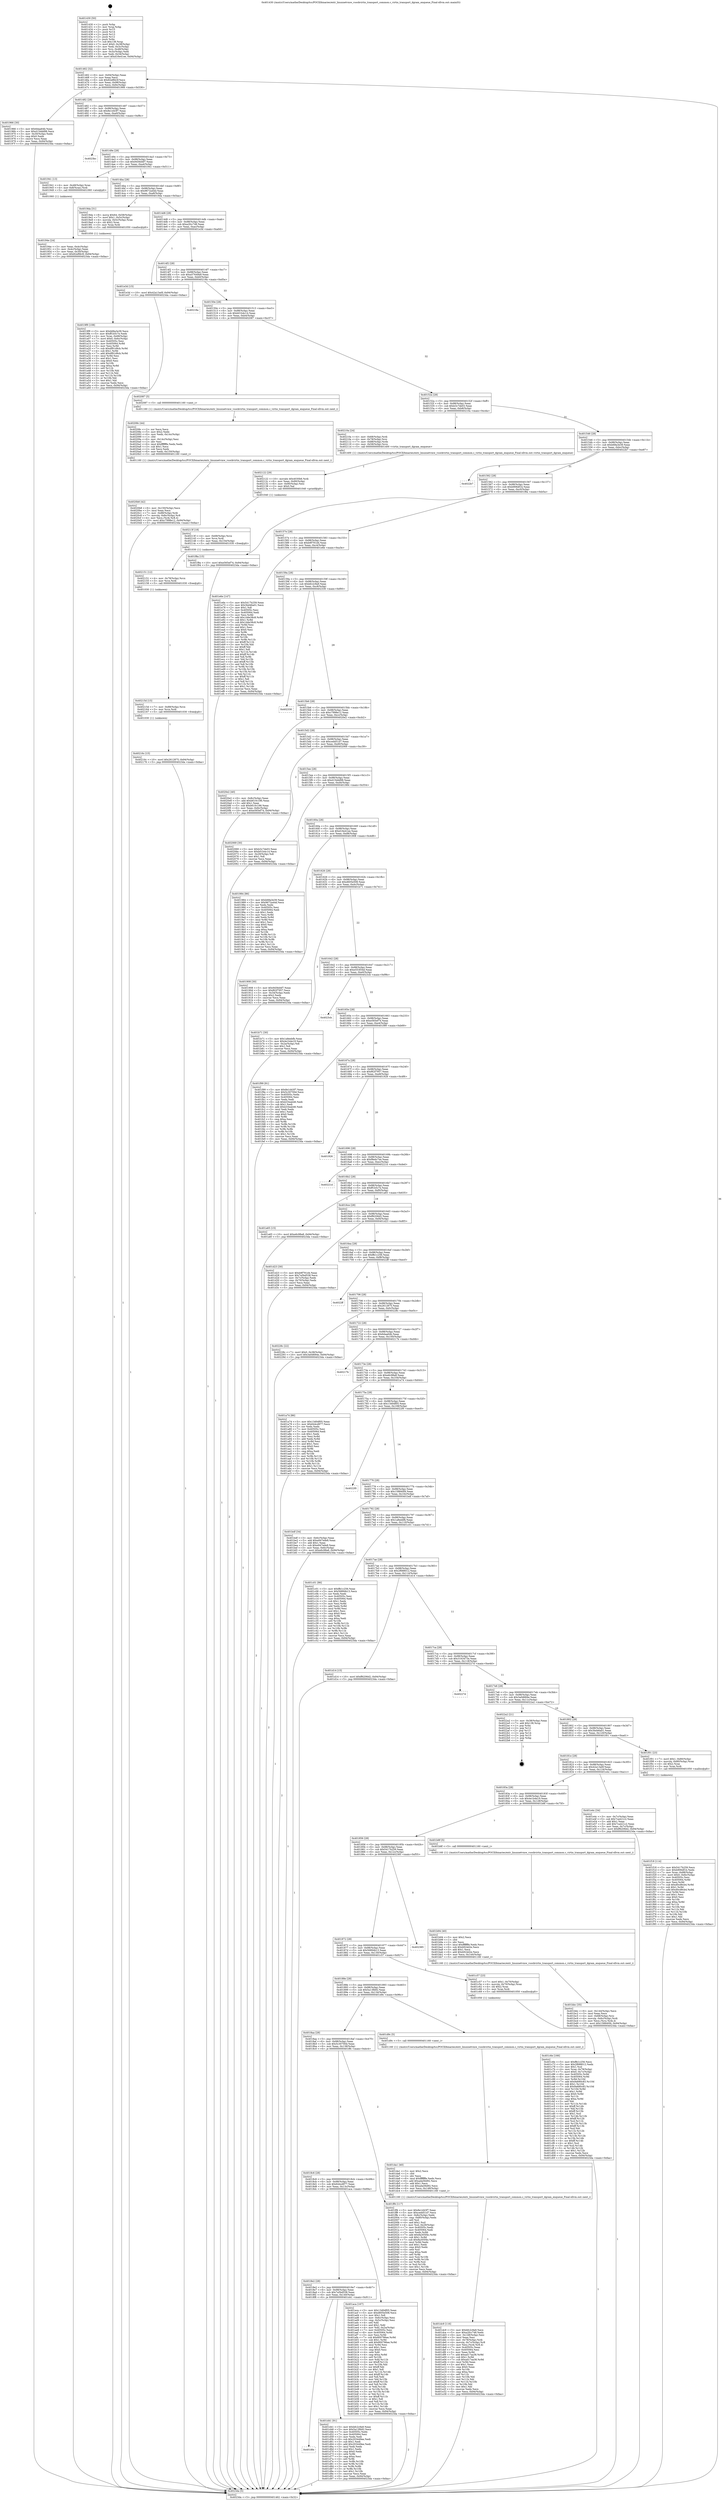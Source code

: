 digraph "0x401430" {
  label = "0x401430 (/mnt/c/Users/mathe/Desktop/tcc/POCII/binaries/extr_linuxnetvmw_vsockvirtio_transport_common.c_virtio_transport_dgram_enqueue_Final-ollvm.out::main(0))"
  labelloc = "t"
  node[shape=record]

  Entry [label="",width=0.3,height=0.3,shape=circle,fillcolor=black,style=filled]
  "0x401462" [label="{
     0x401462 [32]\l
     | [instrs]\l
     &nbsp;&nbsp;0x401462 \<+6\>: mov -0x94(%rbp),%eax\l
     &nbsp;&nbsp;0x401468 \<+2\>: mov %eax,%ecx\l
     &nbsp;&nbsp;0x40146a \<+6\>: sub $0x82ef6b3f,%ecx\l
     &nbsp;&nbsp;0x401470 \<+6\>: mov %eax,-0x98(%rbp)\l
     &nbsp;&nbsp;0x401476 \<+6\>: mov %ecx,-0x9c(%rbp)\l
     &nbsp;&nbsp;0x40147c \<+6\>: je 0000000000401966 \<main+0x536\>\l
  }"]
  "0x401966" [label="{
     0x401966 [30]\l
     | [instrs]\l
     &nbsp;&nbsp;0x401966 \<+5\>: mov $0x6daa64b,%eax\l
     &nbsp;&nbsp;0x40196b \<+5\>: mov $0xd15ddd98,%ecx\l
     &nbsp;&nbsp;0x401970 \<+3\>: mov -0x30(%rbp),%edx\l
     &nbsp;&nbsp;0x401973 \<+3\>: cmp $0x0,%edx\l
     &nbsp;&nbsp;0x401976 \<+3\>: cmove %ecx,%eax\l
     &nbsp;&nbsp;0x401979 \<+6\>: mov %eax,-0x94(%rbp)\l
     &nbsp;&nbsp;0x40197f \<+5\>: jmp 00000000004023da \<main+0xfaa\>\l
  }"]
  "0x401482" [label="{
     0x401482 [28]\l
     | [instrs]\l
     &nbsp;&nbsp;0x401482 \<+5\>: jmp 0000000000401487 \<main+0x57\>\l
     &nbsp;&nbsp;0x401487 \<+6\>: mov -0x98(%rbp),%eax\l
     &nbsp;&nbsp;0x40148d \<+5\>: sub $0x8e1d43f7,%eax\l
     &nbsp;&nbsp;0x401492 \<+6\>: mov %eax,-0xa0(%rbp)\l
     &nbsp;&nbsp;0x401498 \<+6\>: je 00000000004023bc \<main+0xf8c\>\l
  }"]
  Exit [label="",width=0.3,height=0.3,shape=circle,fillcolor=black,style=filled,peripheries=2]
  "0x4023bc" [label="{
     0x4023bc\l
  }", style=dashed]
  "0x40149e" [label="{
     0x40149e [28]\l
     | [instrs]\l
     &nbsp;&nbsp;0x40149e \<+5\>: jmp 00000000004014a3 \<main+0x73\>\l
     &nbsp;&nbsp;0x4014a3 \<+6\>: mov -0x98(%rbp),%eax\l
     &nbsp;&nbsp;0x4014a9 \<+5\>: sub $0x9456d4f7,%eax\l
     &nbsp;&nbsp;0x4014ae \<+6\>: mov %eax,-0xa4(%rbp)\l
     &nbsp;&nbsp;0x4014b4 \<+6\>: je 0000000000401941 \<main+0x511\>\l
  }"]
  "0x40216c" [label="{
     0x40216c [15]\l
     | [instrs]\l
     &nbsp;&nbsp;0x40216c \<+10\>: movl $0x2612875,-0x94(%rbp)\l
     &nbsp;&nbsp;0x402176 \<+5\>: jmp 00000000004023da \<main+0xfaa\>\l
  }"]
  "0x401941" [label="{
     0x401941 [13]\l
     | [instrs]\l
     &nbsp;&nbsp;0x401941 \<+4\>: mov -0x48(%rbp),%rax\l
     &nbsp;&nbsp;0x401945 \<+4\>: mov 0x8(%rax),%rdi\l
     &nbsp;&nbsp;0x401949 \<+5\>: call 0000000000401060 \<atoi@plt\>\l
     | [calls]\l
     &nbsp;&nbsp;0x401060 \{1\} (unknown)\l
  }"]
  "0x4014ba" [label="{
     0x4014ba [28]\l
     | [instrs]\l
     &nbsp;&nbsp;0x4014ba \<+5\>: jmp 00000000004014bf \<main+0x8f\>\l
     &nbsp;&nbsp;0x4014bf \<+6\>: mov -0x98(%rbp),%eax\l
     &nbsp;&nbsp;0x4014c5 \<+5\>: sub $0x9672a44d,%eax\l
     &nbsp;&nbsp;0x4014ca \<+6\>: mov %eax,-0xa8(%rbp)\l
     &nbsp;&nbsp;0x4014d0 \<+6\>: je 00000000004019da \<main+0x5aa\>\l
  }"]
  "0x40215d" [label="{
     0x40215d [15]\l
     | [instrs]\l
     &nbsp;&nbsp;0x40215d \<+7\>: mov -0x88(%rbp),%rcx\l
     &nbsp;&nbsp;0x402164 \<+3\>: mov %rcx,%rdi\l
     &nbsp;&nbsp;0x402167 \<+5\>: call 0000000000401030 \<free@plt\>\l
     | [calls]\l
     &nbsp;&nbsp;0x401030 \{1\} (unknown)\l
  }"]
  "0x4019da" [label="{
     0x4019da [31]\l
     | [instrs]\l
     &nbsp;&nbsp;0x4019da \<+8\>: movq $0x64,-0x58(%rbp)\l
     &nbsp;&nbsp;0x4019e2 \<+7\>: movl $0x1,-0x5c(%rbp)\l
     &nbsp;&nbsp;0x4019e9 \<+4\>: movslq -0x5c(%rbp),%rax\l
     &nbsp;&nbsp;0x4019ed \<+4\>: shl $0x2,%rax\l
     &nbsp;&nbsp;0x4019f1 \<+3\>: mov %rax,%rdi\l
     &nbsp;&nbsp;0x4019f4 \<+5\>: call 0000000000401050 \<malloc@plt\>\l
     | [calls]\l
     &nbsp;&nbsp;0x401050 \{1\} (unknown)\l
  }"]
  "0x4014d6" [label="{
     0x4014d6 [28]\l
     | [instrs]\l
     &nbsp;&nbsp;0x4014d6 \<+5\>: jmp 00000000004014db \<main+0xab\>\l
     &nbsp;&nbsp;0x4014db \<+6\>: mov -0x98(%rbp),%eax\l
     &nbsp;&nbsp;0x4014e1 \<+5\>: sub $0xa2fcc748,%eax\l
     &nbsp;&nbsp;0x4014e6 \<+6\>: mov %eax,-0xac(%rbp)\l
     &nbsp;&nbsp;0x4014ec \<+6\>: je 0000000000401e3d \<main+0xa0d\>\l
  }"]
  "0x402151" [label="{
     0x402151 [12]\l
     | [instrs]\l
     &nbsp;&nbsp;0x402151 \<+4\>: mov -0x78(%rbp),%rcx\l
     &nbsp;&nbsp;0x402155 \<+3\>: mov %rcx,%rdi\l
     &nbsp;&nbsp;0x402158 \<+5\>: call 0000000000401030 \<free@plt\>\l
     | [calls]\l
     &nbsp;&nbsp;0x401030 \{1\} (unknown)\l
  }"]
  "0x401e3d" [label="{
     0x401e3d [15]\l
     | [instrs]\l
     &nbsp;&nbsp;0x401e3d \<+10\>: movl $0x42a13a0f,-0x94(%rbp)\l
     &nbsp;&nbsp;0x401e47 \<+5\>: jmp 00000000004023da \<main+0xfaa\>\l
  }"]
  "0x4014f2" [label="{
     0x4014f2 [28]\l
     | [instrs]\l
     &nbsp;&nbsp;0x4014f2 \<+5\>: jmp 00000000004014f7 \<main+0xc7\>\l
     &nbsp;&nbsp;0x4014f7 \<+6\>: mov -0x98(%rbp),%eax\l
     &nbsp;&nbsp;0x4014fd \<+5\>: sub $0xa57649a9,%eax\l
     &nbsp;&nbsp;0x401502 \<+6\>: mov %eax,-0xb0(%rbp)\l
     &nbsp;&nbsp;0x401508 \<+6\>: je 000000000040218a \<main+0xd5a\>\l
  }"]
  "0x40213f" [label="{
     0x40213f [18]\l
     | [instrs]\l
     &nbsp;&nbsp;0x40213f \<+4\>: mov -0x68(%rbp),%rcx\l
     &nbsp;&nbsp;0x402143 \<+3\>: mov %rcx,%rdi\l
     &nbsp;&nbsp;0x402146 \<+6\>: mov %eax,-0x154(%rbp)\l
     &nbsp;&nbsp;0x40214c \<+5\>: call 0000000000401030 \<free@plt\>\l
     | [calls]\l
     &nbsp;&nbsp;0x401030 \{1\} (unknown)\l
  }"]
  "0x40218a" [label="{
     0x40218a\l
  }", style=dashed]
  "0x40150e" [label="{
     0x40150e [28]\l
     | [instrs]\l
     &nbsp;&nbsp;0x40150e \<+5\>: jmp 0000000000401513 \<main+0xe3\>\l
     &nbsp;&nbsp;0x401513 \<+6\>: mov -0x98(%rbp),%eax\l
     &nbsp;&nbsp;0x401519 \<+5\>: sub $0xb01b4c14,%eax\l
     &nbsp;&nbsp;0x40151e \<+6\>: mov %eax,-0xb4(%rbp)\l
     &nbsp;&nbsp;0x401524 \<+6\>: je 0000000000402087 \<main+0xc57\>\l
  }"]
  "0x402122" [label="{
     0x402122 [29]\l
     | [instrs]\l
     &nbsp;&nbsp;0x402122 \<+10\>: movabs $0x4030b6,%rdi\l
     &nbsp;&nbsp;0x40212c \<+6\>: mov %eax,-0x90(%rbp)\l
     &nbsp;&nbsp;0x402132 \<+6\>: mov -0x90(%rbp),%esi\l
     &nbsp;&nbsp;0x402138 \<+2\>: mov $0x0,%al\l
     &nbsp;&nbsp;0x40213a \<+5\>: call 0000000000401040 \<printf@plt\>\l
     | [calls]\l
     &nbsp;&nbsp;0x401040 \{1\} (unknown)\l
  }"]
  "0x402087" [label="{
     0x402087 [5]\l
     | [instrs]\l
     &nbsp;&nbsp;0x402087 \<+5\>: call 0000000000401160 \<next_i\>\l
     | [calls]\l
     &nbsp;&nbsp;0x401160 \{1\} (/mnt/c/Users/mathe/Desktop/tcc/POCII/binaries/extr_linuxnetvmw_vsockvirtio_transport_common.c_virtio_transport_dgram_enqueue_Final-ollvm.out::next_i)\l
  }"]
  "0x40152a" [label="{
     0x40152a [28]\l
     | [instrs]\l
     &nbsp;&nbsp;0x40152a \<+5\>: jmp 000000000040152f \<main+0xff\>\l
     &nbsp;&nbsp;0x40152f \<+6\>: mov -0x98(%rbp),%eax\l
     &nbsp;&nbsp;0x401535 \<+5\>: sub $0xb3c7de03,%eax\l
     &nbsp;&nbsp;0x40153a \<+6\>: mov %eax,-0xb8(%rbp)\l
     &nbsp;&nbsp;0x401540 \<+6\>: je 000000000040210a \<main+0xcda\>\l
  }"]
  "0x4020b8" [label="{
     0x4020b8 [42]\l
     | [instrs]\l
     &nbsp;&nbsp;0x4020b8 \<+6\>: mov -0x150(%rbp),%ecx\l
     &nbsp;&nbsp;0x4020be \<+3\>: imul %eax,%ecx\l
     &nbsp;&nbsp;0x4020c1 \<+7\>: mov -0x88(%rbp),%rdi\l
     &nbsp;&nbsp;0x4020c8 \<+7\>: movslq -0x8c(%rbp),%r8\l
     &nbsp;&nbsp;0x4020cf \<+4\>: mov %ecx,(%rdi,%r8,4)\l
     &nbsp;&nbsp;0x4020d3 \<+10\>: movl $0xc7998e12,-0x94(%rbp)\l
     &nbsp;&nbsp;0x4020dd \<+5\>: jmp 00000000004023da \<main+0xfaa\>\l
  }"]
  "0x40210a" [label="{
     0x40210a [24]\l
     | [instrs]\l
     &nbsp;&nbsp;0x40210a \<+4\>: mov -0x68(%rbp),%rdi\l
     &nbsp;&nbsp;0x40210e \<+4\>: mov -0x78(%rbp),%rsi\l
     &nbsp;&nbsp;0x402112 \<+7\>: mov -0x88(%rbp),%rdx\l
     &nbsp;&nbsp;0x402119 \<+4\>: mov -0x58(%rbp),%rcx\l
     &nbsp;&nbsp;0x40211d \<+5\>: call 0000000000401400 \<virtio_transport_dgram_enqueue\>\l
     | [calls]\l
     &nbsp;&nbsp;0x401400 \{1\} (/mnt/c/Users/mathe/Desktop/tcc/POCII/binaries/extr_linuxnetvmw_vsockvirtio_transport_common.c_virtio_transport_dgram_enqueue_Final-ollvm.out::virtio_transport_dgram_enqueue)\l
  }"]
  "0x401546" [label="{
     0x401546 [28]\l
     | [instrs]\l
     &nbsp;&nbsp;0x401546 \<+5\>: jmp 000000000040154b \<main+0x11b\>\l
     &nbsp;&nbsp;0x40154b \<+6\>: mov -0x98(%rbp),%eax\l
     &nbsp;&nbsp;0x401551 \<+5\>: sub $0xb68a3e39,%eax\l
     &nbsp;&nbsp;0x401556 \<+6\>: mov %eax,-0xbc(%rbp)\l
     &nbsp;&nbsp;0x40155c \<+6\>: je 00000000004022b7 \<main+0xe87\>\l
  }"]
  "0x40208c" [label="{
     0x40208c [44]\l
     | [instrs]\l
     &nbsp;&nbsp;0x40208c \<+2\>: xor %ecx,%ecx\l
     &nbsp;&nbsp;0x40208e \<+5\>: mov $0x2,%edx\l
     &nbsp;&nbsp;0x402093 \<+6\>: mov %edx,-0x14c(%rbp)\l
     &nbsp;&nbsp;0x402099 \<+1\>: cltd\l
     &nbsp;&nbsp;0x40209a \<+6\>: mov -0x14c(%rbp),%esi\l
     &nbsp;&nbsp;0x4020a0 \<+2\>: idiv %esi\l
     &nbsp;&nbsp;0x4020a2 \<+6\>: imul $0xfffffffe,%edx,%edx\l
     &nbsp;&nbsp;0x4020a8 \<+3\>: sub $0x1,%ecx\l
     &nbsp;&nbsp;0x4020ab \<+2\>: sub %ecx,%edx\l
     &nbsp;&nbsp;0x4020ad \<+6\>: mov %edx,-0x150(%rbp)\l
     &nbsp;&nbsp;0x4020b3 \<+5\>: call 0000000000401160 \<next_i\>\l
     | [calls]\l
     &nbsp;&nbsp;0x401160 \{1\} (/mnt/c/Users/mathe/Desktop/tcc/POCII/binaries/extr_linuxnetvmw_vsockvirtio_transport_common.c_virtio_transport_dgram_enqueue_Final-ollvm.out::next_i)\l
  }"]
  "0x4022b7" [label="{
     0x4022b7\l
  }", style=dashed]
  "0x401562" [label="{
     0x401562 [28]\l
     | [instrs]\l
     &nbsp;&nbsp;0x401562 \<+5\>: jmp 0000000000401567 \<main+0x137\>\l
     &nbsp;&nbsp;0x401567 \<+6\>: mov -0x98(%rbp),%eax\l
     &nbsp;&nbsp;0x40156d \<+5\>: sub $0xb906df1b,%eax\l
     &nbsp;&nbsp;0x401572 \<+6\>: mov %eax,-0xc0(%rbp)\l
     &nbsp;&nbsp;0x401578 \<+6\>: je 0000000000401f8a \<main+0xb5a\>\l
  }"]
  "0x401f18" [label="{
     0x401f18 [114]\l
     | [instrs]\l
     &nbsp;&nbsp;0x401f18 \<+5\>: mov $0x5417b259,%ecx\l
     &nbsp;&nbsp;0x401f1d \<+5\>: mov $0xb906df1b,%edx\l
     &nbsp;&nbsp;0x401f22 \<+7\>: mov %rax,-0x88(%rbp)\l
     &nbsp;&nbsp;0x401f29 \<+10\>: movl $0x0,-0x8c(%rbp)\l
     &nbsp;&nbsp;0x401f33 \<+7\>: mov 0x40505c,%esi\l
     &nbsp;&nbsp;0x401f3a \<+8\>: mov 0x405064,%r8d\l
     &nbsp;&nbsp;0x401f42 \<+3\>: mov %esi,%r9d\l
     &nbsp;&nbsp;0x401f45 \<+7\>: sub $0xd0cd8cb4,%r9d\l
     &nbsp;&nbsp;0x401f4c \<+4\>: sub $0x1,%r9d\l
     &nbsp;&nbsp;0x401f50 \<+7\>: add $0xd0cd8cb4,%r9d\l
     &nbsp;&nbsp;0x401f57 \<+4\>: imul %r9d,%esi\l
     &nbsp;&nbsp;0x401f5b \<+3\>: and $0x1,%esi\l
     &nbsp;&nbsp;0x401f5e \<+3\>: cmp $0x0,%esi\l
     &nbsp;&nbsp;0x401f61 \<+4\>: sete %r10b\l
     &nbsp;&nbsp;0x401f65 \<+4\>: cmp $0xa,%r8d\l
     &nbsp;&nbsp;0x401f69 \<+4\>: setl %r11b\l
     &nbsp;&nbsp;0x401f6d \<+3\>: mov %r10b,%bl\l
     &nbsp;&nbsp;0x401f70 \<+3\>: and %r11b,%bl\l
     &nbsp;&nbsp;0x401f73 \<+3\>: xor %r11b,%r10b\l
     &nbsp;&nbsp;0x401f76 \<+3\>: or %r10b,%bl\l
     &nbsp;&nbsp;0x401f79 \<+3\>: test $0x1,%bl\l
     &nbsp;&nbsp;0x401f7c \<+3\>: cmovne %edx,%ecx\l
     &nbsp;&nbsp;0x401f7f \<+6\>: mov %ecx,-0x94(%rbp)\l
     &nbsp;&nbsp;0x401f85 \<+5\>: jmp 00000000004023da \<main+0xfaa\>\l
  }"]
  "0x401f8a" [label="{
     0x401f8a [15]\l
     | [instrs]\l
     &nbsp;&nbsp;0x401f8a \<+10\>: movl $0xe565ef74,-0x94(%rbp)\l
     &nbsp;&nbsp;0x401f94 \<+5\>: jmp 00000000004023da \<main+0xfaa\>\l
  }"]
  "0x40157e" [label="{
     0x40157e [28]\l
     | [instrs]\l
     &nbsp;&nbsp;0x40157e \<+5\>: jmp 0000000000401583 \<main+0x153\>\l
     &nbsp;&nbsp;0x401583 \<+6\>: mov -0x98(%rbp),%eax\l
     &nbsp;&nbsp;0x401589 \<+5\>: sub $0xb9f791d4,%eax\l
     &nbsp;&nbsp;0x40158e \<+6\>: mov %eax,-0xc4(%rbp)\l
     &nbsp;&nbsp;0x401594 \<+6\>: je 0000000000401e6e \<main+0xa3e\>\l
  }"]
  "0x401dc9" [label="{
     0x401dc9 [116]\l
     | [instrs]\l
     &nbsp;&nbsp;0x401dc9 \<+5\>: mov $0xbfc2c9a9,%ecx\l
     &nbsp;&nbsp;0x401dce \<+5\>: mov $0xa2fcc748,%edx\l
     &nbsp;&nbsp;0x401dd3 \<+6\>: mov -0x148(%rbp),%esi\l
     &nbsp;&nbsp;0x401dd9 \<+3\>: imul %eax,%esi\l
     &nbsp;&nbsp;0x401ddc \<+4\>: mov -0x78(%rbp),%rdi\l
     &nbsp;&nbsp;0x401de0 \<+4\>: movslq -0x7c(%rbp),%r8\l
     &nbsp;&nbsp;0x401de4 \<+4\>: mov %esi,(%rdi,%r8,4)\l
     &nbsp;&nbsp;0x401de8 \<+7\>: mov 0x40505c,%eax\l
     &nbsp;&nbsp;0x401def \<+7\>: mov 0x405064,%esi\l
     &nbsp;&nbsp;0x401df6 \<+3\>: mov %eax,%r9d\l
     &nbsp;&nbsp;0x401df9 \<+7\>: add $0xad17aa38,%r9d\l
     &nbsp;&nbsp;0x401e00 \<+4\>: sub $0x1,%r9d\l
     &nbsp;&nbsp;0x401e04 \<+7\>: sub $0xad17aa38,%r9d\l
     &nbsp;&nbsp;0x401e0b \<+4\>: imul %r9d,%eax\l
     &nbsp;&nbsp;0x401e0f \<+3\>: and $0x1,%eax\l
     &nbsp;&nbsp;0x401e12 \<+3\>: cmp $0x0,%eax\l
     &nbsp;&nbsp;0x401e15 \<+4\>: sete %r10b\l
     &nbsp;&nbsp;0x401e19 \<+3\>: cmp $0xa,%esi\l
     &nbsp;&nbsp;0x401e1c \<+4\>: setl %r11b\l
     &nbsp;&nbsp;0x401e20 \<+3\>: mov %r10b,%bl\l
     &nbsp;&nbsp;0x401e23 \<+3\>: and %r11b,%bl\l
     &nbsp;&nbsp;0x401e26 \<+3\>: xor %r11b,%r10b\l
     &nbsp;&nbsp;0x401e29 \<+3\>: or %r10b,%bl\l
     &nbsp;&nbsp;0x401e2c \<+3\>: test $0x1,%bl\l
     &nbsp;&nbsp;0x401e2f \<+3\>: cmovne %edx,%ecx\l
     &nbsp;&nbsp;0x401e32 \<+6\>: mov %ecx,-0x94(%rbp)\l
     &nbsp;&nbsp;0x401e38 \<+5\>: jmp 00000000004023da \<main+0xfaa\>\l
  }"]
  "0x401e6e" [label="{
     0x401e6e [147]\l
     | [instrs]\l
     &nbsp;&nbsp;0x401e6e \<+5\>: mov $0x5417b259,%eax\l
     &nbsp;&nbsp;0x401e73 \<+5\>: mov $0x3bd46a01,%ecx\l
     &nbsp;&nbsp;0x401e78 \<+2\>: mov $0x1,%dl\l
     &nbsp;&nbsp;0x401e7a \<+7\>: mov 0x40505c,%esi\l
     &nbsp;&nbsp;0x401e81 \<+7\>: mov 0x405064,%edi\l
     &nbsp;&nbsp;0x401e88 \<+3\>: mov %esi,%r8d\l
     &nbsp;&nbsp;0x401e8b \<+7\>: add $0x1dde38c8,%r8d\l
     &nbsp;&nbsp;0x401e92 \<+4\>: sub $0x1,%r8d\l
     &nbsp;&nbsp;0x401e96 \<+7\>: sub $0x1dde38c8,%r8d\l
     &nbsp;&nbsp;0x401e9d \<+4\>: imul %r8d,%esi\l
     &nbsp;&nbsp;0x401ea1 \<+3\>: and $0x1,%esi\l
     &nbsp;&nbsp;0x401ea4 \<+3\>: cmp $0x0,%esi\l
     &nbsp;&nbsp;0x401ea7 \<+4\>: sete %r9b\l
     &nbsp;&nbsp;0x401eab \<+3\>: cmp $0xa,%edi\l
     &nbsp;&nbsp;0x401eae \<+4\>: setl %r10b\l
     &nbsp;&nbsp;0x401eb2 \<+3\>: mov %r9b,%r11b\l
     &nbsp;&nbsp;0x401eb5 \<+4\>: xor $0xff,%r11b\l
     &nbsp;&nbsp;0x401eb9 \<+3\>: mov %r10b,%bl\l
     &nbsp;&nbsp;0x401ebc \<+3\>: xor $0xff,%bl\l
     &nbsp;&nbsp;0x401ebf \<+3\>: xor $0x1,%dl\l
     &nbsp;&nbsp;0x401ec2 \<+3\>: mov %r11b,%r14b\l
     &nbsp;&nbsp;0x401ec5 \<+4\>: and $0xff,%r14b\l
     &nbsp;&nbsp;0x401ec9 \<+3\>: and %dl,%r9b\l
     &nbsp;&nbsp;0x401ecc \<+3\>: mov %bl,%r15b\l
     &nbsp;&nbsp;0x401ecf \<+4\>: and $0xff,%r15b\l
     &nbsp;&nbsp;0x401ed3 \<+3\>: and %dl,%r10b\l
     &nbsp;&nbsp;0x401ed6 \<+3\>: or %r9b,%r14b\l
     &nbsp;&nbsp;0x401ed9 \<+3\>: or %r10b,%r15b\l
     &nbsp;&nbsp;0x401edc \<+3\>: xor %r15b,%r14b\l
     &nbsp;&nbsp;0x401edf \<+3\>: or %bl,%r11b\l
     &nbsp;&nbsp;0x401ee2 \<+4\>: xor $0xff,%r11b\l
     &nbsp;&nbsp;0x401ee6 \<+3\>: or $0x1,%dl\l
     &nbsp;&nbsp;0x401ee9 \<+3\>: and %dl,%r11b\l
     &nbsp;&nbsp;0x401eec \<+3\>: or %r11b,%r14b\l
     &nbsp;&nbsp;0x401eef \<+4\>: test $0x1,%r14b\l
     &nbsp;&nbsp;0x401ef3 \<+3\>: cmovne %ecx,%eax\l
     &nbsp;&nbsp;0x401ef6 \<+6\>: mov %eax,-0x94(%rbp)\l
     &nbsp;&nbsp;0x401efc \<+5\>: jmp 00000000004023da \<main+0xfaa\>\l
  }"]
  "0x40159a" [label="{
     0x40159a [28]\l
     | [instrs]\l
     &nbsp;&nbsp;0x40159a \<+5\>: jmp 000000000040159f \<main+0x16f\>\l
     &nbsp;&nbsp;0x40159f \<+6\>: mov -0x98(%rbp),%eax\l
     &nbsp;&nbsp;0x4015a5 \<+5\>: sub $0xbfc2c9a9,%eax\l
     &nbsp;&nbsp;0x4015aa \<+6\>: mov %eax,-0xc8(%rbp)\l
     &nbsp;&nbsp;0x4015b0 \<+6\>: je 0000000000402330 \<main+0xf00\>\l
  }"]
  "0x401da1" [label="{
     0x401da1 [40]\l
     | [instrs]\l
     &nbsp;&nbsp;0x401da1 \<+5\>: mov $0x2,%ecx\l
     &nbsp;&nbsp;0x401da6 \<+1\>: cltd\l
     &nbsp;&nbsp;0x401da7 \<+2\>: idiv %ecx\l
     &nbsp;&nbsp;0x401da9 \<+6\>: imul $0xfffffffe,%edx,%ecx\l
     &nbsp;&nbsp;0x401daf \<+6\>: add $0xada56d92,%ecx\l
     &nbsp;&nbsp;0x401db5 \<+3\>: add $0x1,%ecx\l
     &nbsp;&nbsp;0x401db8 \<+6\>: sub $0xada56d92,%ecx\l
     &nbsp;&nbsp;0x401dbe \<+6\>: mov %ecx,-0x148(%rbp)\l
     &nbsp;&nbsp;0x401dc4 \<+5\>: call 0000000000401160 \<next_i\>\l
     | [calls]\l
     &nbsp;&nbsp;0x401160 \{1\} (/mnt/c/Users/mathe/Desktop/tcc/POCII/binaries/extr_linuxnetvmw_vsockvirtio_transport_common.c_virtio_transport_dgram_enqueue_Final-ollvm.out::next_i)\l
  }"]
  "0x402330" [label="{
     0x402330\l
  }", style=dashed]
  "0x4015b6" [label="{
     0x4015b6 [28]\l
     | [instrs]\l
     &nbsp;&nbsp;0x4015b6 \<+5\>: jmp 00000000004015bb \<main+0x18b\>\l
     &nbsp;&nbsp;0x4015bb \<+6\>: mov -0x98(%rbp),%eax\l
     &nbsp;&nbsp;0x4015c1 \<+5\>: sub $0xc7998e12,%eax\l
     &nbsp;&nbsp;0x4015c6 \<+6\>: mov %eax,-0xcc(%rbp)\l
     &nbsp;&nbsp;0x4015cc \<+6\>: je 00000000004020e2 \<main+0xcb2\>\l
  }"]
  "0x4018fe" [label="{
     0x4018fe\l
  }", style=dashed]
  "0x4020e2" [label="{
     0x4020e2 [40]\l
     | [instrs]\l
     &nbsp;&nbsp;0x4020e2 \<+6\>: mov -0x8c(%rbp),%eax\l
     &nbsp;&nbsp;0x4020e8 \<+5\>: add $0xb610c186,%eax\l
     &nbsp;&nbsp;0x4020ed \<+3\>: add $0x1,%eax\l
     &nbsp;&nbsp;0x4020f0 \<+5\>: sub $0xb610c186,%eax\l
     &nbsp;&nbsp;0x4020f5 \<+6\>: mov %eax,-0x8c(%rbp)\l
     &nbsp;&nbsp;0x4020fb \<+10\>: movl $0xe565ef74,-0x94(%rbp)\l
     &nbsp;&nbsp;0x402105 \<+5\>: jmp 00000000004023da \<main+0xfaa\>\l
  }"]
  "0x4015d2" [label="{
     0x4015d2 [28]\l
     | [instrs]\l
     &nbsp;&nbsp;0x4015d2 \<+5\>: jmp 00000000004015d7 \<main+0x1a7\>\l
     &nbsp;&nbsp;0x4015d7 \<+6\>: mov -0x98(%rbp),%eax\l
     &nbsp;&nbsp;0x4015dd \<+5\>: sub $0xcedd51d7,%eax\l
     &nbsp;&nbsp;0x4015e2 \<+6\>: mov %eax,-0xd0(%rbp)\l
     &nbsp;&nbsp;0x4015e8 \<+6\>: je 0000000000402069 \<main+0xc39\>\l
  }"]
  "0x401d41" [label="{
     0x401d41 [91]\l
     | [instrs]\l
     &nbsp;&nbsp;0x401d41 \<+5\>: mov $0xbfc2c9a9,%eax\l
     &nbsp;&nbsp;0x401d46 \<+5\>: mov $0x5a13fb92,%ecx\l
     &nbsp;&nbsp;0x401d4b \<+7\>: mov 0x40505c,%edx\l
     &nbsp;&nbsp;0x401d52 \<+7\>: mov 0x405064,%esi\l
     &nbsp;&nbsp;0x401d59 \<+2\>: mov %edx,%edi\l
     &nbsp;&nbsp;0x401d5b \<+6\>: sub $0x203449ee,%edi\l
     &nbsp;&nbsp;0x401d61 \<+3\>: sub $0x1,%edi\l
     &nbsp;&nbsp;0x401d64 \<+6\>: add $0x203449ee,%edi\l
     &nbsp;&nbsp;0x401d6a \<+3\>: imul %edi,%edx\l
     &nbsp;&nbsp;0x401d6d \<+3\>: and $0x1,%edx\l
     &nbsp;&nbsp;0x401d70 \<+3\>: cmp $0x0,%edx\l
     &nbsp;&nbsp;0x401d73 \<+4\>: sete %r8b\l
     &nbsp;&nbsp;0x401d77 \<+3\>: cmp $0xa,%esi\l
     &nbsp;&nbsp;0x401d7a \<+4\>: setl %r9b\l
     &nbsp;&nbsp;0x401d7e \<+3\>: mov %r8b,%r10b\l
     &nbsp;&nbsp;0x401d81 \<+3\>: and %r9b,%r10b\l
     &nbsp;&nbsp;0x401d84 \<+3\>: xor %r9b,%r8b\l
     &nbsp;&nbsp;0x401d87 \<+3\>: or %r8b,%r10b\l
     &nbsp;&nbsp;0x401d8a \<+4\>: test $0x1,%r10b\l
     &nbsp;&nbsp;0x401d8e \<+3\>: cmovne %ecx,%eax\l
     &nbsp;&nbsp;0x401d91 \<+6\>: mov %eax,-0x94(%rbp)\l
     &nbsp;&nbsp;0x401d97 \<+5\>: jmp 00000000004023da \<main+0xfaa\>\l
  }"]
  "0x402069" [label="{
     0x402069 [30]\l
     | [instrs]\l
     &nbsp;&nbsp;0x402069 \<+5\>: mov $0xb3c7de03,%eax\l
     &nbsp;&nbsp;0x40206e \<+5\>: mov $0xb01b4c14,%ecx\l
     &nbsp;&nbsp;0x402073 \<+3\>: mov -0x29(%rbp),%dl\l
     &nbsp;&nbsp;0x402076 \<+3\>: test $0x1,%dl\l
     &nbsp;&nbsp;0x402079 \<+3\>: cmovne %ecx,%eax\l
     &nbsp;&nbsp;0x40207c \<+6\>: mov %eax,-0x94(%rbp)\l
     &nbsp;&nbsp;0x402082 \<+5\>: jmp 00000000004023da \<main+0xfaa\>\l
  }"]
  "0x4015ee" [label="{
     0x4015ee [28]\l
     | [instrs]\l
     &nbsp;&nbsp;0x4015ee \<+5\>: jmp 00000000004015f3 \<main+0x1c3\>\l
     &nbsp;&nbsp;0x4015f3 \<+6\>: mov -0x98(%rbp),%eax\l
     &nbsp;&nbsp;0x4015f9 \<+5\>: sub $0xd15ddd98,%eax\l
     &nbsp;&nbsp;0x4015fe \<+6\>: mov %eax,-0xd4(%rbp)\l
     &nbsp;&nbsp;0x401604 \<+6\>: je 0000000000401984 \<main+0x554\>\l
  }"]
  "0x401c6e" [label="{
     0x401c6e [166]\l
     | [instrs]\l
     &nbsp;&nbsp;0x401c6e \<+5\>: mov $0xffe1c256,%ecx\l
     &nbsp;&nbsp;0x401c73 \<+5\>: mov $0x2f688012,%edx\l
     &nbsp;&nbsp;0x401c78 \<+3\>: mov $0x1,%sil\l
     &nbsp;&nbsp;0x401c7b \<+4\>: mov %rax,-0x78(%rbp)\l
     &nbsp;&nbsp;0x401c7f \<+7\>: movl $0x0,-0x7c(%rbp)\l
     &nbsp;&nbsp;0x401c86 \<+8\>: mov 0x40505c,%r8d\l
     &nbsp;&nbsp;0x401c8e \<+8\>: mov 0x405064,%r9d\l
     &nbsp;&nbsp;0x401c96 \<+3\>: mov %r8d,%r10d\l
     &nbsp;&nbsp;0x401c99 \<+7\>: add $0x9a680c83,%r10d\l
     &nbsp;&nbsp;0x401ca0 \<+4\>: sub $0x1,%r10d\l
     &nbsp;&nbsp;0x401ca4 \<+7\>: sub $0x9a680c83,%r10d\l
     &nbsp;&nbsp;0x401cab \<+4\>: imul %r10d,%r8d\l
     &nbsp;&nbsp;0x401caf \<+4\>: and $0x1,%r8d\l
     &nbsp;&nbsp;0x401cb3 \<+4\>: cmp $0x0,%r8d\l
     &nbsp;&nbsp;0x401cb7 \<+4\>: sete %r11b\l
     &nbsp;&nbsp;0x401cbb \<+4\>: cmp $0xa,%r9d\l
     &nbsp;&nbsp;0x401cbf \<+3\>: setl %bl\l
     &nbsp;&nbsp;0x401cc2 \<+3\>: mov %r11b,%r14b\l
     &nbsp;&nbsp;0x401cc5 \<+4\>: xor $0xff,%r14b\l
     &nbsp;&nbsp;0x401cc9 \<+3\>: mov %bl,%r15b\l
     &nbsp;&nbsp;0x401ccc \<+4\>: xor $0xff,%r15b\l
     &nbsp;&nbsp;0x401cd0 \<+4\>: xor $0x1,%sil\l
     &nbsp;&nbsp;0x401cd4 \<+3\>: mov %r14b,%r12b\l
     &nbsp;&nbsp;0x401cd7 \<+4\>: and $0xff,%r12b\l
     &nbsp;&nbsp;0x401cdb \<+3\>: and %sil,%r11b\l
     &nbsp;&nbsp;0x401cde \<+3\>: mov %r15b,%r13b\l
     &nbsp;&nbsp;0x401ce1 \<+4\>: and $0xff,%r13b\l
     &nbsp;&nbsp;0x401ce5 \<+3\>: and %sil,%bl\l
     &nbsp;&nbsp;0x401ce8 \<+3\>: or %r11b,%r12b\l
     &nbsp;&nbsp;0x401ceb \<+3\>: or %bl,%r13b\l
     &nbsp;&nbsp;0x401cee \<+3\>: xor %r13b,%r12b\l
     &nbsp;&nbsp;0x401cf1 \<+3\>: or %r15b,%r14b\l
     &nbsp;&nbsp;0x401cf4 \<+4\>: xor $0xff,%r14b\l
     &nbsp;&nbsp;0x401cf8 \<+4\>: or $0x1,%sil\l
     &nbsp;&nbsp;0x401cfc \<+3\>: and %sil,%r14b\l
     &nbsp;&nbsp;0x401cff \<+3\>: or %r14b,%r12b\l
     &nbsp;&nbsp;0x401d02 \<+4\>: test $0x1,%r12b\l
     &nbsp;&nbsp;0x401d06 \<+3\>: cmovne %edx,%ecx\l
     &nbsp;&nbsp;0x401d09 \<+6\>: mov %ecx,-0x94(%rbp)\l
     &nbsp;&nbsp;0x401d0f \<+5\>: jmp 00000000004023da \<main+0xfaa\>\l
  }"]
  "0x401984" [label="{
     0x401984 [86]\l
     | [instrs]\l
     &nbsp;&nbsp;0x401984 \<+5\>: mov $0xb68a3e39,%eax\l
     &nbsp;&nbsp;0x401989 \<+5\>: mov $0x9672a44d,%ecx\l
     &nbsp;&nbsp;0x40198e \<+2\>: xor %edx,%edx\l
     &nbsp;&nbsp;0x401990 \<+7\>: mov 0x40505c,%esi\l
     &nbsp;&nbsp;0x401997 \<+7\>: mov 0x405064,%edi\l
     &nbsp;&nbsp;0x40199e \<+3\>: sub $0x1,%edx\l
     &nbsp;&nbsp;0x4019a1 \<+3\>: mov %esi,%r8d\l
     &nbsp;&nbsp;0x4019a4 \<+3\>: add %edx,%r8d\l
     &nbsp;&nbsp;0x4019a7 \<+4\>: imul %r8d,%esi\l
     &nbsp;&nbsp;0x4019ab \<+3\>: and $0x1,%esi\l
     &nbsp;&nbsp;0x4019ae \<+3\>: cmp $0x0,%esi\l
     &nbsp;&nbsp;0x4019b1 \<+4\>: sete %r9b\l
     &nbsp;&nbsp;0x4019b5 \<+3\>: cmp $0xa,%edi\l
     &nbsp;&nbsp;0x4019b8 \<+4\>: setl %r10b\l
     &nbsp;&nbsp;0x4019bc \<+3\>: mov %r9b,%r11b\l
     &nbsp;&nbsp;0x4019bf \<+3\>: and %r10b,%r11b\l
     &nbsp;&nbsp;0x4019c2 \<+3\>: xor %r10b,%r9b\l
     &nbsp;&nbsp;0x4019c5 \<+3\>: or %r9b,%r11b\l
     &nbsp;&nbsp;0x4019c8 \<+4\>: test $0x1,%r11b\l
     &nbsp;&nbsp;0x4019cc \<+3\>: cmovne %ecx,%eax\l
     &nbsp;&nbsp;0x4019cf \<+6\>: mov %eax,-0x94(%rbp)\l
     &nbsp;&nbsp;0x4019d5 \<+5\>: jmp 00000000004023da \<main+0xfaa\>\l
  }"]
  "0x40160a" [label="{
     0x40160a [28]\l
     | [instrs]\l
     &nbsp;&nbsp;0x40160a \<+5\>: jmp 000000000040160f \<main+0x1df\>\l
     &nbsp;&nbsp;0x40160f \<+6\>: mov -0x98(%rbp),%eax\l
     &nbsp;&nbsp;0x401615 \<+5\>: sub $0xd16e41ee,%eax\l
     &nbsp;&nbsp;0x40161a \<+6\>: mov %eax,-0xd8(%rbp)\l
     &nbsp;&nbsp;0x401620 \<+6\>: je 0000000000401908 \<main+0x4d8\>\l
  }"]
  "0x401bbc" [label="{
     0x401bbc [35]\l
     | [instrs]\l
     &nbsp;&nbsp;0x401bbc \<+6\>: mov -0x144(%rbp),%ecx\l
     &nbsp;&nbsp;0x401bc2 \<+3\>: imul %eax,%ecx\l
     &nbsp;&nbsp;0x401bc5 \<+4\>: mov -0x68(%rbp),%rsi\l
     &nbsp;&nbsp;0x401bc9 \<+4\>: movslq -0x6c(%rbp),%rdi\l
     &nbsp;&nbsp;0x401bcd \<+3\>: mov %ecx,(%rsi,%rdi,4)\l
     &nbsp;&nbsp;0x401bd0 \<+10\>: movl $0x158840f4,-0x94(%rbp)\l
     &nbsp;&nbsp;0x401bda \<+5\>: jmp 00000000004023da \<main+0xfaa\>\l
  }"]
  "0x401908" [label="{
     0x401908 [30]\l
     | [instrs]\l
     &nbsp;&nbsp;0x401908 \<+5\>: mov $0x9456d4f7,%eax\l
     &nbsp;&nbsp;0x40190d \<+5\>: mov $0xf62f7957,%ecx\l
     &nbsp;&nbsp;0x401912 \<+3\>: mov -0x34(%rbp),%edx\l
     &nbsp;&nbsp;0x401915 \<+3\>: cmp $0x2,%edx\l
     &nbsp;&nbsp;0x401918 \<+3\>: cmovne %ecx,%eax\l
     &nbsp;&nbsp;0x40191b \<+6\>: mov %eax,-0x94(%rbp)\l
     &nbsp;&nbsp;0x401921 \<+5\>: jmp 00000000004023da \<main+0xfaa\>\l
  }"]
  "0x401626" [label="{
     0x401626 [28]\l
     | [instrs]\l
     &nbsp;&nbsp;0x401626 \<+5\>: jmp 000000000040162b \<main+0x1fb\>\l
     &nbsp;&nbsp;0x40162b \<+6\>: mov -0x98(%rbp),%eax\l
     &nbsp;&nbsp;0x401631 \<+5\>: sub $0xd605e508,%eax\l
     &nbsp;&nbsp;0x401636 \<+6\>: mov %eax,-0xdc(%rbp)\l
     &nbsp;&nbsp;0x40163c \<+6\>: je 0000000000401b71 \<main+0x741\>\l
  }"]
  "0x4023da" [label="{
     0x4023da [5]\l
     | [instrs]\l
     &nbsp;&nbsp;0x4023da \<+5\>: jmp 0000000000401462 \<main+0x32\>\l
  }"]
  "0x401430" [label="{
     0x401430 [50]\l
     | [instrs]\l
     &nbsp;&nbsp;0x401430 \<+1\>: push %rbp\l
     &nbsp;&nbsp;0x401431 \<+3\>: mov %rsp,%rbp\l
     &nbsp;&nbsp;0x401434 \<+2\>: push %r15\l
     &nbsp;&nbsp;0x401436 \<+2\>: push %r14\l
     &nbsp;&nbsp;0x401438 \<+2\>: push %r13\l
     &nbsp;&nbsp;0x40143a \<+2\>: push %r12\l
     &nbsp;&nbsp;0x40143c \<+1\>: push %rbx\l
     &nbsp;&nbsp;0x40143d \<+7\>: sub $0x138,%rsp\l
     &nbsp;&nbsp;0x401444 \<+7\>: movl $0x0,-0x38(%rbp)\l
     &nbsp;&nbsp;0x40144b \<+3\>: mov %edi,-0x3c(%rbp)\l
     &nbsp;&nbsp;0x40144e \<+4\>: mov %rsi,-0x48(%rbp)\l
     &nbsp;&nbsp;0x401452 \<+3\>: mov -0x3c(%rbp),%edi\l
     &nbsp;&nbsp;0x401455 \<+3\>: mov %edi,-0x34(%rbp)\l
     &nbsp;&nbsp;0x401458 \<+10\>: movl $0xd16e41ee,-0x94(%rbp)\l
  }"]
  "0x40194e" [label="{
     0x40194e [24]\l
     | [instrs]\l
     &nbsp;&nbsp;0x40194e \<+3\>: mov %eax,-0x4c(%rbp)\l
     &nbsp;&nbsp;0x401951 \<+3\>: mov -0x4c(%rbp),%eax\l
     &nbsp;&nbsp;0x401954 \<+3\>: mov %eax,-0x30(%rbp)\l
     &nbsp;&nbsp;0x401957 \<+10\>: movl $0x82ef6b3f,-0x94(%rbp)\l
     &nbsp;&nbsp;0x401961 \<+5\>: jmp 00000000004023da \<main+0xfaa\>\l
  }"]
  "0x4019f9" [label="{
     0x4019f9 [108]\l
     | [instrs]\l
     &nbsp;&nbsp;0x4019f9 \<+5\>: mov $0xb68a3e39,%ecx\l
     &nbsp;&nbsp;0x4019fe \<+5\>: mov $0xff1b5c7e,%edx\l
     &nbsp;&nbsp;0x401a03 \<+4\>: mov %rax,-0x68(%rbp)\l
     &nbsp;&nbsp;0x401a07 \<+7\>: movl $0x0,-0x6c(%rbp)\l
     &nbsp;&nbsp;0x401a0e \<+7\>: mov 0x40505c,%esi\l
     &nbsp;&nbsp;0x401a15 \<+8\>: mov 0x405064,%r8d\l
     &nbsp;&nbsp;0x401a1d \<+3\>: mov %esi,%r9d\l
     &nbsp;&nbsp;0x401a20 \<+7\>: sub $0xdf91d9cb,%r9d\l
     &nbsp;&nbsp;0x401a27 \<+4\>: sub $0x1,%r9d\l
     &nbsp;&nbsp;0x401a2b \<+7\>: add $0xdf91d9cb,%r9d\l
     &nbsp;&nbsp;0x401a32 \<+4\>: imul %r9d,%esi\l
     &nbsp;&nbsp;0x401a36 \<+3\>: and $0x1,%esi\l
     &nbsp;&nbsp;0x401a39 \<+3\>: cmp $0x0,%esi\l
     &nbsp;&nbsp;0x401a3c \<+4\>: sete %r10b\l
     &nbsp;&nbsp;0x401a40 \<+4\>: cmp $0xa,%r8d\l
     &nbsp;&nbsp;0x401a44 \<+4\>: setl %r11b\l
     &nbsp;&nbsp;0x401a48 \<+3\>: mov %r10b,%bl\l
     &nbsp;&nbsp;0x401a4b \<+3\>: and %r11b,%bl\l
     &nbsp;&nbsp;0x401a4e \<+3\>: xor %r11b,%r10b\l
     &nbsp;&nbsp;0x401a51 \<+3\>: or %r10b,%bl\l
     &nbsp;&nbsp;0x401a54 \<+3\>: test $0x1,%bl\l
     &nbsp;&nbsp;0x401a57 \<+3\>: cmovne %edx,%ecx\l
     &nbsp;&nbsp;0x401a5a \<+6\>: mov %ecx,-0x94(%rbp)\l
     &nbsp;&nbsp;0x401a60 \<+5\>: jmp 00000000004023da \<main+0xfaa\>\l
  }"]
  "0x401b94" [label="{
     0x401b94 [40]\l
     | [instrs]\l
     &nbsp;&nbsp;0x401b94 \<+5\>: mov $0x2,%ecx\l
     &nbsp;&nbsp;0x401b99 \<+1\>: cltd\l
     &nbsp;&nbsp;0x401b9a \<+2\>: idiv %ecx\l
     &nbsp;&nbsp;0x401b9c \<+6\>: imul $0xfffffffe,%edx,%ecx\l
     &nbsp;&nbsp;0x401ba2 \<+6\>: sub $0xb924d2e,%ecx\l
     &nbsp;&nbsp;0x401ba8 \<+3\>: add $0x1,%ecx\l
     &nbsp;&nbsp;0x401bab \<+6\>: add $0xb924d2e,%ecx\l
     &nbsp;&nbsp;0x401bb1 \<+6\>: mov %ecx,-0x144(%rbp)\l
     &nbsp;&nbsp;0x401bb7 \<+5\>: call 0000000000401160 \<next_i\>\l
     | [calls]\l
     &nbsp;&nbsp;0x401160 \{1\} (/mnt/c/Users/mathe/Desktop/tcc/POCII/binaries/extr_linuxnetvmw_vsockvirtio_transport_common.c_virtio_transport_dgram_enqueue_Final-ollvm.out::next_i)\l
  }"]
  "0x401b71" [label="{
     0x401b71 [30]\l
     | [instrs]\l
     &nbsp;&nbsp;0x401b71 \<+5\>: mov $0x1a8eebfb,%eax\l
     &nbsp;&nbsp;0x401b76 \<+5\>: mov $0x4e1b4e19,%ecx\l
     &nbsp;&nbsp;0x401b7b \<+3\>: mov -0x2a(%rbp),%dl\l
     &nbsp;&nbsp;0x401b7e \<+3\>: test $0x1,%dl\l
     &nbsp;&nbsp;0x401b81 \<+3\>: cmovne %ecx,%eax\l
     &nbsp;&nbsp;0x401b84 \<+6\>: mov %eax,-0x94(%rbp)\l
     &nbsp;&nbsp;0x401b8a \<+5\>: jmp 00000000004023da \<main+0xfaa\>\l
  }"]
  "0x401642" [label="{
     0x401642 [28]\l
     | [instrs]\l
     &nbsp;&nbsp;0x401642 \<+5\>: jmp 0000000000401647 \<main+0x217\>\l
     &nbsp;&nbsp;0x401647 \<+6\>: mov -0x98(%rbp),%eax\l
     &nbsp;&nbsp;0x40164d \<+5\>: sub $0xe553f34d,%eax\l
     &nbsp;&nbsp;0x401652 \<+6\>: mov %eax,-0xe0(%rbp)\l
     &nbsp;&nbsp;0x401658 \<+6\>: je 00000000004023cb \<main+0xf9b\>\l
  }"]
  "0x4018e2" [label="{
     0x4018e2 [28]\l
     | [instrs]\l
     &nbsp;&nbsp;0x4018e2 \<+5\>: jmp 00000000004018e7 \<main+0x4b7\>\l
     &nbsp;&nbsp;0x4018e7 \<+6\>: mov -0x98(%rbp),%eax\l
     &nbsp;&nbsp;0x4018ed \<+5\>: sub $0x7a5bd538,%eax\l
     &nbsp;&nbsp;0x4018f2 \<+6\>: mov %eax,-0x140(%rbp)\l
     &nbsp;&nbsp;0x4018f8 \<+6\>: je 0000000000401d41 \<main+0x911\>\l
  }"]
  "0x4023cb" [label="{
     0x4023cb\l
  }", style=dashed]
  "0x40165e" [label="{
     0x40165e [28]\l
     | [instrs]\l
     &nbsp;&nbsp;0x40165e \<+5\>: jmp 0000000000401663 \<main+0x233\>\l
     &nbsp;&nbsp;0x401663 \<+6\>: mov -0x98(%rbp),%eax\l
     &nbsp;&nbsp;0x401669 \<+5\>: sub $0xe565ef74,%eax\l
     &nbsp;&nbsp;0x40166e \<+6\>: mov %eax,-0xe4(%rbp)\l
     &nbsp;&nbsp;0x401674 \<+6\>: je 0000000000401f99 \<main+0xb69\>\l
  }"]
  "0x401aca" [label="{
     0x401aca [167]\l
     | [instrs]\l
     &nbsp;&nbsp;0x401aca \<+5\>: mov $0x13d0df05,%eax\l
     &nbsp;&nbsp;0x401acf \<+5\>: mov $0xd605e508,%ecx\l
     &nbsp;&nbsp;0x401ad4 \<+2\>: mov $0x1,%dl\l
     &nbsp;&nbsp;0x401ad6 \<+3\>: mov -0x6c(%rbp),%esi\l
     &nbsp;&nbsp;0x401ad9 \<+3\>: cmp -0x5c(%rbp),%esi\l
     &nbsp;&nbsp;0x401adc \<+4\>: setl %dil\l
     &nbsp;&nbsp;0x401ae0 \<+4\>: and $0x1,%dil\l
     &nbsp;&nbsp;0x401ae4 \<+4\>: mov %dil,-0x2a(%rbp)\l
     &nbsp;&nbsp;0x401ae8 \<+7\>: mov 0x40505c,%esi\l
     &nbsp;&nbsp;0x401aef \<+8\>: mov 0x405064,%r8d\l
     &nbsp;&nbsp;0x401af7 \<+3\>: mov %esi,%r9d\l
     &nbsp;&nbsp;0x401afa \<+7\>: sub $0x800786ee,%r9d\l
     &nbsp;&nbsp;0x401b01 \<+4\>: sub $0x1,%r9d\l
     &nbsp;&nbsp;0x401b05 \<+7\>: add $0x800786ee,%r9d\l
     &nbsp;&nbsp;0x401b0c \<+4\>: imul %r9d,%esi\l
     &nbsp;&nbsp;0x401b10 \<+3\>: and $0x1,%esi\l
     &nbsp;&nbsp;0x401b13 \<+3\>: cmp $0x0,%esi\l
     &nbsp;&nbsp;0x401b16 \<+4\>: sete %dil\l
     &nbsp;&nbsp;0x401b1a \<+4\>: cmp $0xa,%r8d\l
     &nbsp;&nbsp;0x401b1e \<+4\>: setl %r10b\l
     &nbsp;&nbsp;0x401b22 \<+3\>: mov %dil,%r11b\l
     &nbsp;&nbsp;0x401b25 \<+4\>: xor $0xff,%r11b\l
     &nbsp;&nbsp;0x401b29 \<+3\>: mov %r10b,%bl\l
     &nbsp;&nbsp;0x401b2c \<+3\>: xor $0xff,%bl\l
     &nbsp;&nbsp;0x401b2f \<+3\>: xor $0x1,%dl\l
     &nbsp;&nbsp;0x401b32 \<+3\>: mov %r11b,%r14b\l
     &nbsp;&nbsp;0x401b35 \<+4\>: and $0xff,%r14b\l
     &nbsp;&nbsp;0x401b39 \<+3\>: and %dl,%dil\l
     &nbsp;&nbsp;0x401b3c \<+3\>: mov %bl,%r15b\l
     &nbsp;&nbsp;0x401b3f \<+4\>: and $0xff,%r15b\l
     &nbsp;&nbsp;0x401b43 \<+3\>: and %dl,%r10b\l
     &nbsp;&nbsp;0x401b46 \<+3\>: or %dil,%r14b\l
     &nbsp;&nbsp;0x401b49 \<+3\>: or %r10b,%r15b\l
     &nbsp;&nbsp;0x401b4c \<+3\>: xor %r15b,%r14b\l
     &nbsp;&nbsp;0x401b4f \<+3\>: or %bl,%r11b\l
     &nbsp;&nbsp;0x401b52 \<+4\>: xor $0xff,%r11b\l
     &nbsp;&nbsp;0x401b56 \<+3\>: or $0x1,%dl\l
     &nbsp;&nbsp;0x401b59 \<+3\>: and %dl,%r11b\l
     &nbsp;&nbsp;0x401b5c \<+3\>: or %r11b,%r14b\l
     &nbsp;&nbsp;0x401b5f \<+4\>: test $0x1,%r14b\l
     &nbsp;&nbsp;0x401b63 \<+3\>: cmovne %ecx,%eax\l
     &nbsp;&nbsp;0x401b66 \<+6\>: mov %eax,-0x94(%rbp)\l
     &nbsp;&nbsp;0x401b6c \<+5\>: jmp 00000000004023da \<main+0xfaa\>\l
  }"]
  "0x401f99" [label="{
     0x401f99 [91]\l
     | [instrs]\l
     &nbsp;&nbsp;0x401f99 \<+5\>: mov $0x8e1d43f7,%eax\l
     &nbsp;&nbsp;0x401f9e \<+5\>: mov $0x5c30700d,%ecx\l
     &nbsp;&nbsp;0x401fa3 \<+7\>: mov 0x40505c,%edx\l
     &nbsp;&nbsp;0x401faa \<+7\>: mov 0x405064,%esi\l
     &nbsp;&nbsp;0x401fb1 \<+2\>: mov %edx,%edi\l
     &nbsp;&nbsp;0x401fb3 \<+6\>: sub $0xb33eab46,%edi\l
     &nbsp;&nbsp;0x401fb9 \<+3\>: sub $0x1,%edi\l
     &nbsp;&nbsp;0x401fbc \<+6\>: add $0xb33eab46,%edi\l
     &nbsp;&nbsp;0x401fc2 \<+3\>: imul %edi,%edx\l
     &nbsp;&nbsp;0x401fc5 \<+3\>: and $0x1,%edx\l
     &nbsp;&nbsp;0x401fc8 \<+3\>: cmp $0x0,%edx\l
     &nbsp;&nbsp;0x401fcb \<+4\>: sete %r8b\l
     &nbsp;&nbsp;0x401fcf \<+3\>: cmp $0xa,%esi\l
     &nbsp;&nbsp;0x401fd2 \<+4\>: setl %r9b\l
     &nbsp;&nbsp;0x401fd6 \<+3\>: mov %r8b,%r10b\l
     &nbsp;&nbsp;0x401fd9 \<+3\>: and %r9b,%r10b\l
     &nbsp;&nbsp;0x401fdc \<+3\>: xor %r9b,%r8b\l
     &nbsp;&nbsp;0x401fdf \<+3\>: or %r8b,%r10b\l
     &nbsp;&nbsp;0x401fe2 \<+4\>: test $0x1,%r10b\l
     &nbsp;&nbsp;0x401fe6 \<+3\>: cmovne %ecx,%eax\l
     &nbsp;&nbsp;0x401fe9 \<+6\>: mov %eax,-0x94(%rbp)\l
     &nbsp;&nbsp;0x401fef \<+5\>: jmp 00000000004023da \<main+0xfaa\>\l
  }"]
  "0x40167a" [label="{
     0x40167a [28]\l
     | [instrs]\l
     &nbsp;&nbsp;0x40167a \<+5\>: jmp 000000000040167f \<main+0x24f\>\l
     &nbsp;&nbsp;0x40167f \<+6\>: mov -0x98(%rbp),%eax\l
     &nbsp;&nbsp;0x401685 \<+5\>: sub $0xf62f7957,%eax\l
     &nbsp;&nbsp;0x40168a \<+6\>: mov %eax,-0xe8(%rbp)\l
     &nbsp;&nbsp;0x401690 \<+6\>: je 0000000000401926 \<main+0x4f6\>\l
  }"]
  "0x4018c6" [label="{
     0x4018c6 [28]\l
     | [instrs]\l
     &nbsp;&nbsp;0x4018c6 \<+5\>: jmp 00000000004018cb \<main+0x49b\>\l
     &nbsp;&nbsp;0x4018cb \<+6\>: mov -0x98(%rbp),%eax\l
     &nbsp;&nbsp;0x4018d1 \<+5\>: sub $0x644cd977,%eax\l
     &nbsp;&nbsp;0x4018d6 \<+6\>: mov %eax,-0x13c(%rbp)\l
     &nbsp;&nbsp;0x4018dc \<+6\>: je 0000000000401aca \<main+0x69a\>\l
  }"]
  "0x401926" [label="{
     0x401926\l
  }", style=dashed]
  "0x401696" [label="{
     0x401696 [28]\l
     | [instrs]\l
     &nbsp;&nbsp;0x401696 \<+5\>: jmp 000000000040169b \<main+0x26b\>\l
     &nbsp;&nbsp;0x40169b \<+6\>: mov -0x98(%rbp),%eax\l
     &nbsp;&nbsp;0x4016a1 \<+5\>: sub $0xf8edc7ae,%eax\l
     &nbsp;&nbsp;0x4016a6 \<+6\>: mov %eax,-0xec(%rbp)\l
     &nbsp;&nbsp;0x4016ac \<+6\>: je 000000000040221d \<main+0xded\>\l
  }"]
  "0x401ff4" [label="{
     0x401ff4 [117]\l
     | [instrs]\l
     &nbsp;&nbsp;0x401ff4 \<+5\>: mov $0x8e1d43f7,%eax\l
     &nbsp;&nbsp;0x401ff9 \<+5\>: mov $0xcedd51d7,%ecx\l
     &nbsp;&nbsp;0x401ffe \<+6\>: mov -0x8c(%rbp),%edx\l
     &nbsp;&nbsp;0x402004 \<+3\>: cmp -0x80(%rbp),%edx\l
     &nbsp;&nbsp;0x402007 \<+4\>: setl %sil\l
     &nbsp;&nbsp;0x40200b \<+4\>: and $0x1,%sil\l
     &nbsp;&nbsp;0x40200f \<+4\>: mov %sil,-0x29(%rbp)\l
     &nbsp;&nbsp;0x402013 \<+7\>: mov 0x40505c,%edx\l
     &nbsp;&nbsp;0x40201a \<+7\>: mov 0x405064,%edi\l
     &nbsp;&nbsp;0x402021 \<+3\>: mov %edx,%r8d\l
     &nbsp;&nbsp;0x402024 \<+7\>: add $0x8a305f4c,%r8d\l
     &nbsp;&nbsp;0x40202b \<+4\>: sub $0x1,%r8d\l
     &nbsp;&nbsp;0x40202f \<+7\>: sub $0x8a305f4c,%r8d\l
     &nbsp;&nbsp;0x402036 \<+4\>: imul %r8d,%edx\l
     &nbsp;&nbsp;0x40203a \<+3\>: and $0x1,%edx\l
     &nbsp;&nbsp;0x40203d \<+3\>: cmp $0x0,%edx\l
     &nbsp;&nbsp;0x402040 \<+4\>: sete %sil\l
     &nbsp;&nbsp;0x402044 \<+3\>: cmp $0xa,%edi\l
     &nbsp;&nbsp;0x402047 \<+4\>: setl %r9b\l
     &nbsp;&nbsp;0x40204b \<+3\>: mov %sil,%r10b\l
     &nbsp;&nbsp;0x40204e \<+3\>: and %r9b,%r10b\l
     &nbsp;&nbsp;0x402051 \<+3\>: xor %r9b,%sil\l
     &nbsp;&nbsp;0x402054 \<+3\>: or %sil,%r10b\l
     &nbsp;&nbsp;0x402057 \<+4\>: test $0x1,%r10b\l
     &nbsp;&nbsp;0x40205b \<+3\>: cmovne %ecx,%eax\l
     &nbsp;&nbsp;0x40205e \<+6\>: mov %eax,-0x94(%rbp)\l
     &nbsp;&nbsp;0x402064 \<+5\>: jmp 00000000004023da \<main+0xfaa\>\l
  }"]
  "0x40221d" [label="{
     0x40221d\l
  }", style=dashed]
  "0x4016b2" [label="{
     0x4016b2 [28]\l
     | [instrs]\l
     &nbsp;&nbsp;0x4016b2 \<+5\>: jmp 00000000004016b7 \<main+0x287\>\l
     &nbsp;&nbsp;0x4016b7 \<+6\>: mov -0x98(%rbp),%eax\l
     &nbsp;&nbsp;0x4016bd \<+5\>: sub $0xff1b5c7e,%eax\l
     &nbsp;&nbsp;0x4016c2 \<+6\>: mov %eax,-0xf0(%rbp)\l
     &nbsp;&nbsp;0x4016c8 \<+6\>: je 0000000000401a65 \<main+0x635\>\l
  }"]
  "0x4018aa" [label="{
     0x4018aa [28]\l
     | [instrs]\l
     &nbsp;&nbsp;0x4018aa \<+5\>: jmp 00000000004018af \<main+0x47f\>\l
     &nbsp;&nbsp;0x4018af \<+6\>: mov -0x98(%rbp),%eax\l
     &nbsp;&nbsp;0x4018b5 \<+5\>: sub $0x5c30700d,%eax\l
     &nbsp;&nbsp;0x4018ba \<+6\>: mov %eax,-0x138(%rbp)\l
     &nbsp;&nbsp;0x4018c0 \<+6\>: je 0000000000401ff4 \<main+0xbc4\>\l
  }"]
  "0x401a65" [label="{
     0x401a65 [15]\l
     | [instrs]\l
     &nbsp;&nbsp;0x401a65 \<+10\>: movl $0xe6c98a8,-0x94(%rbp)\l
     &nbsp;&nbsp;0x401a6f \<+5\>: jmp 00000000004023da \<main+0xfaa\>\l
  }"]
  "0x4016ce" [label="{
     0x4016ce [28]\l
     | [instrs]\l
     &nbsp;&nbsp;0x4016ce \<+5\>: jmp 00000000004016d3 \<main+0x2a3\>\l
     &nbsp;&nbsp;0x4016d3 \<+6\>: mov -0x98(%rbp),%eax\l
     &nbsp;&nbsp;0x4016d9 \<+5\>: sub $0xff4206d2,%eax\l
     &nbsp;&nbsp;0x4016de \<+6\>: mov %eax,-0xf4(%rbp)\l
     &nbsp;&nbsp;0x4016e4 \<+6\>: je 0000000000401d23 \<main+0x8f3\>\l
  }"]
  "0x401d9c" [label="{
     0x401d9c [5]\l
     | [instrs]\l
     &nbsp;&nbsp;0x401d9c \<+5\>: call 0000000000401160 \<next_i\>\l
     | [calls]\l
     &nbsp;&nbsp;0x401160 \{1\} (/mnt/c/Users/mathe/Desktop/tcc/POCII/binaries/extr_linuxnetvmw_vsockvirtio_transport_common.c_virtio_transport_dgram_enqueue_Final-ollvm.out::next_i)\l
  }"]
  "0x401d23" [label="{
     0x401d23 [30]\l
     | [instrs]\l
     &nbsp;&nbsp;0x401d23 \<+5\>: mov $0xb9f791d4,%eax\l
     &nbsp;&nbsp;0x401d28 \<+5\>: mov $0x7a5bd538,%ecx\l
     &nbsp;&nbsp;0x401d2d \<+3\>: mov -0x7c(%rbp),%edx\l
     &nbsp;&nbsp;0x401d30 \<+3\>: cmp -0x70(%rbp),%edx\l
     &nbsp;&nbsp;0x401d33 \<+3\>: cmovl %ecx,%eax\l
     &nbsp;&nbsp;0x401d36 \<+6\>: mov %eax,-0x94(%rbp)\l
     &nbsp;&nbsp;0x401d3c \<+5\>: jmp 00000000004023da \<main+0xfaa\>\l
  }"]
  "0x4016ea" [label="{
     0x4016ea [28]\l
     | [instrs]\l
     &nbsp;&nbsp;0x4016ea \<+5\>: jmp 00000000004016ef \<main+0x2bf\>\l
     &nbsp;&nbsp;0x4016ef \<+6\>: mov -0x98(%rbp),%eax\l
     &nbsp;&nbsp;0x4016f5 \<+5\>: sub $0xffe1c256,%eax\l
     &nbsp;&nbsp;0x4016fa \<+6\>: mov %eax,-0xf8(%rbp)\l
     &nbsp;&nbsp;0x401700 \<+6\>: je 00000000004022ff \<main+0xecf\>\l
  }"]
  "0x40188e" [label="{
     0x40188e [28]\l
     | [instrs]\l
     &nbsp;&nbsp;0x40188e \<+5\>: jmp 0000000000401893 \<main+0x463\>\l
     &nbsp;&nbsp;0x401893 \<+6\>: mov -0x98(%rbp),%eax\l
     &nbsp;&nbsp;0x401899 \<+5\>: sub $0x5a13fb92,%eax\l
     &nbsp;&nbsp;0x40189e \<+6\>: mov %eax,-0x134(%rbp)\l
     &nbsp;&nbsp;0x4018a4 \<+6\>: je 0000000000401d9c \<main+0x96c\>\l
  }"]
  "0x4022ff" [label="{
     0x4022ff\l
  }", style=dashed]
  "0x401706" [label="{
     0x401706 [28]\l
     | [instrs]\l
     &nbsp;&nbsp;0x401706 \<+5\>: jmp 000000000040170b \<main+0x2db\>\l
     &nbsp;&nbsp;0x40170b \<+6\>: mov -0x98(%rbp),%eax\l
     &nbsp;&nbsp;0x401711 \<+5\>: sub $0x2612875,%eax\l
     &nbsp;&nbsp;0x401716 \<+6\>: mov %eax,-0xfc(%rbp)\l
     &nbsp;&nbsp;0x40171c \<+6\>: je 000000000040228c \<main+0xe5c\>\l
  }"]
  "0x401c57" [label="{
     0x401c57 [23]\l
     | [instrs]\l
     &nbsp;&nbsp;0x401c57 \<+7\>: movl $0x1,-0x70(%rbp)\l
     &nbsp;&nbsp;0x401c5e \<+4\>: movslq -0x70(%rbp),%rax\l
     &nbsp;&nbsp;0x401c62 \<+4\>: shl $0x2,%rax\l
     &nbsp;&nbsp;0x401c66 \<+3\>: mov %rax,%rdi\l
     &nbsp;&nbsp;0x401c69 \<+5\>: call 0000000000401050 \<malloc@plt\>\l
     | [calls]\l
     &nbsp;&nbsp;0x401050 \{1\} (unknown)\l
  }"]
  "0x40228c" [label="{
     0x40228c [22]\l
     | [instrs]\l
     &nbsp;&nbsp;0x40228c \<+7\>: movl $0x0,-0x38(%rbp)\l
     &nbsp;&nbsp;0x402293 \<+10\>: movl $0x3a0d684e,-0x94(%rbp)\l
     &nbsp;&nbsp;0x40229d \<+5\>: jmp 00000000004023da \<main+0xfaa\>\l
  }"]
  "0x401722" [label="{
     0x401722 [28]\l
     | [instrs]\l
     &nbsp;&nbsp;0x401722 \<+5\>: jmp 0000000000401727 \<main+0x2f7\>\l
     &nbsp;&nbsp;0x401727 \<+6\>: mov -0x98(%rbp),%eax\l
     &nbsp;&nbsp;0x40172d \<+5\>: sub $0x6daa64b,%eax\l
     &nbsp;&nbsp;0x401732 \<+6\>: mov %eax,-0x100(%rbp)\l
     &nbsp;&nbsp;0x401738 \<+6\>: je 000000000040217b \<main+0xd4b\>\l
  }"]
  "0x401872" [label="{
     0x401872 [28]\l
     | [instrs]\l
     &nbsp;&nbsp;0x401872 \<+5\>: jmp 0000000000401877 \<main+0x447\>\l
     &nbsp;&nbsp;0x401877 \<+6\>: mov -0x98(%rbp),%eax\l
     &nbsp;&nbsp;0x40187d \<+5\>: sub $0x56894b13,%eax\l
     &nbsp;&nbsp;0x401882 \<+6\>: mov %eax,-0x130(%rbp)\l
     &nbsp;&nbsp;0x401888 \<+6\>: je 0000000000401c57 \<main+0x827\>\l
  }"]
  "0x40217b" [label="{
     0x40217b\l
  }", style=dashed]
  "0x40173e" [label="{
     0x40173e [28]\l
     | [instrs]\l
     &nbsp;&nbsp;0x40173e \<+5\>: jmp 0000000000401743 \<main+0x313\>\l
     &nbsp;&nbsp;0x401743 \<+6\>: mov -0x98(%rbp),%eax\l
     &nbsp;&nbsp;0x401749 \<+5\>: sub $0xe6c98a8,%eax\l
     &nbsp;&nbsp;0x40174e \<+6\>: mov %eax,-0x104(%rbp)\l
     &nbsp;&nbsp;0x401754 \<+6\>: je 0000000000401a74 \<main+0x644\>\l
  }"]
  "0x402385" [label="{
     0x402385\l
  }", style=dashed]
  "0x401a74" [label="{
     0x401a74 [86]\l
     | [instrs]\l
     &nbsp;&nbsp;0x401a74 \<+5\>: mov $0x13d0df05,%eax\l
     &nbsp;&nbsp;0x401a79 \<+5\>: mov $0x644cd977,%ecx\l
     &nbsp;&nbsp;0x401a7e \<+2\>: xor %edx,%edx\l
     &nbsp;&nbsp;0x401a80 \<+7\>: mov 0x40505c,%esi\l
     &nbsp;&nbsp;0x401a87 \<+7\>: mov 0x405064,%edi\l
     &nbsp;&nbsp;0x401a8e \<+3\>: sub $0x1,%edx\l
     &nbsp;&nbsp;0x401a91 \<+3\>: mov %esi,%r8d\l
     &nbsp;&nbsp;0x401a94 \<+3\>: add %edx,%r8d\l
     &nbsp;&nbsp;0x401a97 \<+4\>: imul %r8d,%esi\l
     &nbsp;&nbsp;0x401a9b \<+3\>: and $0x1,%esi\l
     &nbsp;&nbsp;0x401a9e \<+3\>: cmp $0x0,%esi\l
     &nbsp;&nbsp;0x401aa1 \<+4\>: sete %r9b\l
     &nbsp;&nbsp;0x401aa5 \<+3\>: cmp $0xa,%edi\l
     &nbsp;&nbsp;0x401aa8 \<+4\>: setl %r10b\l
     &nbsp;&nbsp;0x401aac \<+3\>: mov %r9b,%r11b\l
     &nbsp;&nbsp;0x401aaf \<+3\>: and %r10b,%r11b\l
     &nbsp;&nbsp;0x401ab2 \<+3\>: xor %r10b,%r9b\l
     &nbsp;&nbsp;0x401ab5 \<+3\>: or %r9b,%r11b\l
     &nbsp;&nbsp;0x401ab8 \<+4\>: test $0x1,%r11b\l
     &nbsp;&nbsp;0x401abc \<+3\>: cmovne %ecx,%eax\l
     &nbsp;&nbsp;0x401abf \<+6\>: mov %eax,-0x94(%rbp)\l
     &nbsp;&nbsp;0x401ac5 \<+5\>: jmp 00000000004023da \<main+0xfaa\>\l
  }"]
  "0x40175a" [label="{
     0x40175a [28]\l
     | [instrs]\l
     &nbsp;&nbsp;0x40175a \<+5\>: jmp 000000000040175f \<main+0x32f\>\l
     &nbsp;&nbsp;0x40175f \<+6\>: mov -0x98(%rbp),%eax\l
     &nbsp;&nbsp;0x401765 \<+5\>: sub $0x13d0df05,%eax\l
     &nbsp;&nbsp;0x40176a \<+6\>: mov %eax,-0x108(%rbp)\l
     &nbsp;&nbsp;0x401770 \<+6\>: je 00000000004022f0 \<main+0xec0\>\l
  }"]
  "0x401856" [label="{
     0x401856 [28]\l
     | [instrs]\l
     &nbsp;&nbsp;0x401856 \<+5\>: jmp 000000000040185b \<main+0x42b\>\l
     &nbsp;&nbsp;0x40185b \<+6\>: mov -0x98(%rbp),%eax\l
     &nbsp;&nbsp;0x401861 \<+5\>: sub $0x5417b259,%eax\l
     &nbsp;&nbsp;0x401866 \<+6\>: mov %eax,-0x12c(%rbp)\l
     &nbsp;&nbsp;0x40186c \<+6\>: je 0000000000402385 \<main+0xf55\>\l
  }"]
  "0x4022f0" [label="{
     0x4022f0\l
  }", style=dashed]
  "0x401776" [label="{
     0x401776 [28]\l
     | [instrs]\l
     &nbsp;&nbsp;0x401776 \<+5\>: jmp 000000000040177b \<main+0x34b\>\l
     &nbsp;&nbsp;0x40177b \<+6\>: mov -0x98(%rbp),%eax\l
     &nbsp;&nbsp;0x401781 \<+5\>: sub $0x158840f4,%eax\l
     &nbsp;&nbsp;0x401786 \<+6\>: mov %eax,-0x10c(%rbp)\l
     &nbsp;&nbsp;0x40178c \<+6\>: je 0000000000401bdf \<main+0x7af\>\l
  }"]
  "0x401b8f" [label="{
     0x401b8f [5]\l
     | [instrs]\l
     &nbsp;&nbsp;0x401b8f \<+5\>: call 0000000000401160 \<next_i\>\l
     | [calls]\l
     &nbsp;&nbsp;0x401160 \{1\} (/mnt/c/Users/mathe/Desktop/tcc/POCII/binaries/extr_linuxnetvmw_vsockvirtio_transport_common.c_virtio_transport_dgram_enqueue_Final-ollvm.out::next_i)\l
  }"]
  "0x401bdf" [label="{
     0x401bdf [34]\l
     | [instrs]\l
     &nbsp;&nbsp;0x401bdf \<+3\>: mov -0x6c(%rbp),%eax\l
     &nbsp;&nbsp;0x401be2 \<+5\>: add $0xe947ede8,%eax\l
     &nbsp;&nbsp;0x401be7 \<+3\>: add $0x1,%eax\l
     &nbsp;&nbsp;0x401bea \<+5\>: sub $0xe947ede8,%eax\l
     &nbsp;&nbsp;0x401bef \<+3\>: mov %eax,-0x6c(%rbp)\l
     &nbsp;&nbsp;0x401bf2 \<+10\>: movl $0xe6c98a8,-0x94(%rbp)\l
     &nbsp;&nbsp;0x401bfc \<+5\>: jmp 00000000004023da \<main+0xfaa\>\l
  }"]
  "0x401792" [label="{
     0x401792 [28]\l
     | [instrs]\l
     &nbsp;&nbsp;0x401792 \<+5\>: jmp 0000000000401797 \<main+0x367\>\l
     &nbsp;&nbsp;0x401797 \<+6\>: mov -0x98(%rbp),%eax\l
     &nbsp;&nbsp;0x40179d \<+5\>: sub $0x1a8eebfb,%eax\l
     &nbsp;&nbsp;0x4017a2 \<+6\>: mov %eax,-0x110(%rbp)\l
     &nbsp;&nbsp;0x4017a8 \<+6\>: je 0000000000401c01 \<main+0x7d1\>\l
  }"]
  "0x40183a" [label="{
     0x40183a [28]\l
     | [instrs]\l
     &nbsp;&nbsp;0x40183a \<+5\>: jmp 000000000040183f \<main+0x40f\>\l
     &nbsp;&nbsp;0x40183f \<+6\>: mov -0x98(%rbp),%eax\l
     &nbsp;&nbsp;0x401845 \<+5\>: sub $0x4e1b4e19,%eax\l
     &nbsp;&nbsp;0x40184a \<+6\>: mov %eax,-0x128(%rbp)\l
     &nbsp;&nbsp;0x401850 \<+6\>: je 0000000000401b8f \<main+0x75f\>\l
  }"]
  "0x401c01" [label="{
     0x401c01 [86]\l
     | [instrs]\l
     &nbsp;&nbsp;0x401c01 \<+5\>: mov $0xffe1c256,%eax\l
     &nbsp;&nbsp;0x401c06 \<+5\>: mov $0x56894b13,%ecx\l
     &nbsp;&nbsp;0x401c0b \<+2\>: xor %edx,%edx\l
     &nbsp;&nbsp;0x401c0d \<+7\>: mov 0x40505c,%esi\l
     &nbsp;&nbsp;0x401c14 \<+7\>: mov 0x405064,%edi\l
     &nbsp;&nbsp;0x401c1b \<+3\>: sub $0x1,%edx\l
     &nbsp;&nbsp;0x401c1e \<+3\>: mov %esi,%r8d\l
     &nbsp;&nbsp;0x401c21 \<+3\>: add %edx,%r8d\l
     &nbsp;&nbsp;0x401c24 \<+4\>: imul %r8d,%esi\l
     &nbsp;&nbsp;0x401c28 \<+3\>: and $0x1,%esi\l
     &nbsp;&nbsp;0x401c2b \<+3\>: cmp $0x0,%esi\l
     &nbsp;&nbsp;0x401c2e \<+4\>: sete %r9b\l
     &nbsp;&nbsp;0x401c32 \<+3\>: cmp $0xa,%edi\l
     &nbsp;&nbsp;0x401c35 \<+4\>: setl %r10b\l
     &nbsp;&nbsp;0x401c39 \<+3\>: mov %r9b,%r11b\l
     &nbsp;&nbsp;0x401c3c \<+3\>: and %r10b,%r11b\l
     &nbsp;&nbsp;0x401c3f \<+3\>: xor %r10b,%r9b\l
     &nbsp;&nbsp;0x401c42 \<+3\>: or %r9b,%r11b\l
     &nbsp;&nbsp;0x401c45 \<+4\>: test $0x1,%r11b\l
     &nbsp;&nbsp;0x401c49 \<+3\>: cmovne %ecx,%eax\l
     &nbsp;&nbsp;0x401c4c \<+6\>: mov %eax,-0x94(%rbp)\l
     &nbsp;&nbsp;0x401c52 \<+5\>: jmp 00000000004023da \<main+0xfaa\>\l
  }"]
  "0x4017ae" [label="{
     0x4017ae [28]\l
     | [instrs]\l
     &nbsp;&nbsp;0x4017ae \<+5\>: jmp 00000000004017b3 \<main+0x383\>\l
     &nbsp;&nbsp;0x4017b3 \<+6\>: mov -0x98(%rbp),%eax\l
     &nbsp;&nbsp;0x4017b9 \<+5\>: sub $0x2f688012,%eax\l
     &nbsp;&nbsp;0x4017be \<+6\>: mov %eax,-0x114(%rbp)\l
     &nbsp;&nbsp;0x4017c4 \<+6\>: je 0000000000401d14 \<main+0x8e4\>\l
  }"]
  "0x401e4c" [label="{
     0x401e4c [34]\l
     | [instrs]\l
     &nbsp;&nbsp;0x401e4c \<+3\>: mov -0x7c(%rbp),%eax\l
     &nbsp;&nbsp;0x401e4f \<+5\>: sub $0x7ca421c2,%eax\l
     &nbsp;&nbsp;0x401e54 \<+3\>: add $0x1,%eax\l
     &nbsp;&nbsp;0x401e57 \<+5\>: add $0x7ca421c2,%eax\l
     &nbsp;&nbsp;0x401e5c \<+3\>: mov %eax,-0x7c(%rbp)\l
     &nbsp;&nbsp;0x401e5f \<+10\>: movl $0xff4206d2,-0x94(%rbp)\l
     &nbsp;&nbsp;0x401e69 \<+5\>: jmp 00000000004023da \<main+0xfaa\>\l
  }"]
  "0x401d14" [label="{
     0x401d14 [15]\l
     | [instrs]\l
     &nbsp;&nbsp;0x401d14 \<+10\>: movl $0xff4206d2,-0x94(%rbp)\l
     &nbsp;&nbsp;0x401d1e \<+5\>: jmp 00000000004023da \<main+0xfaa\>\l
  }"]
  "0x4017ca" [label="{
     0x4017ca [28]\l
     | [instrs]\l
     &nbsp;&nbsp;0x4017ca \<+5\>: jmp 00000000004017cf \<main+0x39f\>\l
     &nbsp;&nbsp;0x4017cf \<+6\>: mov -0x98(%rbp),%eax\l
     &nbsp;&nbsp;0x4017d5 \<+5\>: sub $0x3163473e,%eax\l
     &nbsp;&nbsp;0x4017da \<+6\>: mov %eax,-0x118(%rbp)\l
     &nbsp;&nbsp;0x4017e0 \<+6\>: je 000000000040227d \<main+0xe4d\>\l
  }"]
  "0x40181e" [label="{
     0x40181e [28]\l
     | [instrs]\l
     &nbsp;&nbsp;0x40181e \<+5\>: jmp 0000000000401823 \<main+0x3f3\>\l
     &nbsp;&nbsp;0x401823 \<+6\>: mov -0x98(%rbp),%eax\l
     &nbsp;&nbsp;0x401829 \<+5\>: sub $0x42a13a0f,%eax\l
     &nbsp;&nbsp;0x40182e \<+6\>: mov %eax,-0x124(%rbp)\l
     &nbsp;&nbsp;0x401834 \<+6\>: je 0000000000401e4c \<main+0xa1c\>\l
  }"]
  "0x40227d" [label="{
     0x40227d\l
  }", style=dashed]
  "0x4017e6" [label="{
     0x4017e6 [28]\l
     | [instrs]\l
     &nbsp;&nbsp;0x4017e6 \<+5\>: jmp 00000000004017eb \<main+0x3bb\>\l
     &nbsp;&nbsp;0x4017eb \<+6\>: mov -0x98(%rbp),%eax\l
     &nbsp;&nbsp;0x4017f1 \<+5\>: sub $0x3a0d684e,%eax\l
     &nbsp;&nbsp;0x4017f6 \<+6\>: mov %eax,-0x11c(%rbp)\l
     &nbsp;&nbsp;0x4017fc \<+6\>: je 00000000004022a2 \<main+0xe72\>\l
  }"]
  "0x401f01" [label="{
     0x401f01 [23]\l
     | [instrs]\l
     &nbsp;&nbsp;0x401f01 \<+7\>: movl $0x1,-0x80(%rbp)\l
     &nbsp;&nbsp;0x401f08 \<+4\>: movslq -0x80(%rbp),%rax\l
     &nbsp;&nbsp;0x401f0c \<+4\>: shl $0x2,%rax\l
     &nbsp;&nbsp;0x401f10 \<+3\>: mov %rax,%rdi\l
     &nbsp;&nbsp;0x401f13 \<+5\>: call 0000000000401050 \<malloc@plt\>\l
     | [calls]\l
     &nbsp;&nbsp;0x401050 \{1\} (unknown)\l
  }"]
  "0x4022a2" [label="{
     0x4022a2 [21]\l
     | [instrs]\l
     &nbsp;&nbsp;0x4022a2 \<+3\>: mov -0x38(%rbp),%eax\l
     &nbsp;&nbsp;0x4022a5 \<+7\>: add $0x138,%rsp\l
     &nbsp;&nbsp;0x4022ac \<+1\>: pop %rbx\l
     &nbsp;&nbsp;0x4022ad \<+2\>: pop %r12\l
     &nbsp;&nbsp;0x4022af \<+2\>: pop %r13\l
     &nbsp;&nbsp;0x4022b1 \<+2\>: pop %r14\l
     &nbsp;&nbsp;0x4022b3 \<+2\>: pop %r15\l
     &nbsp;&nbsp;0x4022b5 \<+1\>: pop %rbp\l
     &nbsp;&nbsp;0x4022b6 \<+1\>: ret\l
  }"]
  "0x401802" [label="{
     0x401802 [28]\l
     | [instrs]\l
     &nbsp;&nbsp;0x401802 \<+5\>: jmp 0000000000401807 \<main+0x3d7\>\l
     &nbsp;&nbsp;0x401807 \<+6\>: mov -0x98(%rbp),%eax\l
     &nbsp;&nbsp;0x40180d \<+5\>: sub $0x3bd46a01,%eax\l
     &nbsp;&nbsp;0x401812 \<+6\>: mov %eax,-0x120(%rbp)\l
     &nbsp;&nbsp;0x401818 \<+6\>: je 0000000000401f01 \<main+0xad1\>\l
  }"]
  Entry -> "0x401430" [label=" 1"]
  "0x401462" -> "0x401966" [label=" 1"]
  "0x401462" -> "0x401482" [label=" 36"]
  "0x4022a2" -> Exit [label=" 1"]
  "0x401482" -> "0x4023bc" [label=" 0"]
  "0x401482" -> "0x40149e" [label=" 36"]
  "0x40228c" -> "0x4023da" [label=" 1"]
  "0x40149e" -> "0x401941" [label=" 1"]
  "0x40149e" -> "0x4014ba" [label=" 35"]
  "0x40216c" -> "0x4023da" [label=" 1"]
  "0x4014ba" -> "0x4019da" [label=" 1"]
  "0x4014ba" -> "0x4014d6" [label=" 34"]
  "0x40215d" -> "0x40216c" [label=" 1"]
  "0x4014d6" -> "0x401e3d" [label=" 1"]
  "0x4014d6" -> "0x4014f2" [label=" 33"]
  "0x402151" -> "0x40215d" [label=" 1"]
  "0x4014f2" -> "0x40218a" [label=" 0"]
  "0x4014f2" -> "0x40150e" [label=" 33"]
  "0x40213f" -> "0x402151" [label=" 1"]
  "0x40150e" -> "0x402087" [label=" 1"]
  "0x40150e" -> "0x40152a" [label=" 32"]
  "0x402122" -> "0x40213f" [label=" 1"]
  "0x40152a" -> "0x40210a" [label=" 1"]
  "0x40152a" -> "0x401546" [label=" 31"]
  "0x40210a" -> "0x402122" [label=" 1"]
  "0x401546" -> "0x4022b7" [label=" 0"]
  "0x401546" -> "0x401562" [label=" 31"]
  "0x4020e2" -> "0x4023da" [label=" 1"]
  "0x401562" -> "0x401f8a" [label=" 1"]
  "0x401562" -> "0x40157e" [label=" 30"]
  "0x4020b8" -> "0x4023da" [label=" 1"]
  "0x40157e" -> "0x401e6e" [label=" 1"]
  "0x40157e" -> "0x40159a" [label=" 29"]
  "0x40208c" -> "0x4020b8" [label=" 1"]
  "0x40159a" -> "0x402330" [label=" 0"]
  "0x40159a" -> "0x4015b6" [label=" 29"]
  "0x402087" -> "0x40208c" [label=" 1"]
  "0x4015b6" -> "0x4020e2" [label=" 1"]
  "0x4015b6" -> "0x4015d2" [label=" 28"]
  "0x402069" -> "0x4023da" [label=" 2"]
  "0x4015d2" -> "0x402069" [label=" 2"]
  "0x4015d2" -> "0x4015ee" [label=" 26"]
  "0x401ff4" -> "0x4023da" [label=" 2"]
  "0x4015ee" -> "0x401984" [label=" 1"]
  "0x4015ee" -> "0x40160a" [label=" 25"]
  "0x401f8a" -> "0x4023da" [label=" 1"]
  "0x40160a" -> "0x401908" [label=" 1"]
  "0x40160a" -> "0x401626" [label=" 24"]
  "0x401908" -> "0x4023da" [label=" 1"]
  "0x401430" -> "0x401462" [label=" 1"]
  "0x4023da" -> "0x401462" [label=" 36"]
  "0x401941" -> "0x40194e" [label=" 1"]
  "0x40194e" -> "0x4023da" [label=" 1"]
  "0x401966" -> "0x4023da" [label=" 1"]
  "0x401984" -> "0x4023da" [label=" 1"]
  "0x4019da" -> "0x4019f9" [label=" 1"]
  "0x4019f9" -> "0x4023da" [label=" 1"]
  "0x401f18" -> "0x4023da" [label=" 1"]
  "0x401626" -> "0x401b71" [label=" 2"]
  "0x401626" -> "0x401642" [label=" 22"]
  "0x401f01" -> "0x401f18" [label=" 1"]
  "0x401642" -> "0x4023cb" [label=" 0"]
  "0x401642" -> "0x40165e" [label=" 22"]
  "0x401e6e" -> "0x4023da" [label=" 1"]
  "0x40165e" -> "0x401f99" [label=" 2"]
  "0x40165e" -> "0x40167a" [label=" 20"]
  "0x401e4c" -> "0x4023da" [label=" 1"]
  "0x40167a" -> "0x401926" [label=" 0"]
  "0x40167a" -> "0x401696" [label=" 20"]
  "0x401dc9" -> "0x4023da" [label=" 1"]
  "0x401696" -> "0x40221d" [label=" 0"]
  "0x401696" -> "0x4016b2" [label=" 20"]
  "0x401da1" -> "0x401dc9" [label=" 1"]
  "0x4016b2" -> "0x401a65" [label=" 1"]
  "0x4016b2" -> "0x4016ce" [label=" 19"]
  "0x401a65" -> "0x4023da" [label=" 1"]
  "0x401d41" -> "0x4023da" [label=" 1"]
  "0x4016ce" -> "0x401d23" [label=" 2"]
  "0x4016ce" -> "0x4016ea" [label=" 17"]
  "0x4018e2" -> "0x4018fe" [label=" 0"]
  "0x4016ea" -> "0x4022ff" [label=" 0"]
  "0x4016ea" -> "0x401706" [label=" 17"]
  "0x401f99" -> "0x4023da" [label=" 2"]
  "0x401706" -> "0x40228c" [label=" 1"]
  "0x401706" -> "0x401722" [label=" 16"]
  "0x401d23" -> "0x4023da" [label=" 2"]
  "0x401722" -> "0x40217b" [label=" 0"]
  "0x401722" -> "0x40173e" [label=" 16"]
  "0x401c6e" -> "0x4023da" [label=" 1"]
  "0x40173e" -> "0x401a74" [label=" 2"]
  "0x40173e" -> "0x40175a" [label=" 14"]
  "0x401a74" -> "0x4023da" [label=" 2"]
  "0x401c57" -> "0x401c6e" [label=" 1"]
  "0x40175a" -> "0x4022f0" [label=" 0"]
  "0x40175a" -> "0x401776" [label=" 14"]
  "0x401bdf" -> "0x4023da" [label=" 1"]
  "0x401776" -> "0x401bdf" [label=" 1"]
  "0x401776" -> "0x401792" [label=" 13"]
  "0x401bbc" -> "0x4023da" [label=" 1"]
  "0x401792" -> "0x401c01" [label=" 1"]
  "0x401792" -> "0x4017ae" [label=" 12"]
  "0x401b8f" -> "0x401b94" [label=" 1"]
  "0x4017ae" -> "0x401d14" [label=" 1"]
  "0x4017ae" -> "0x4017ca" [label=" 11"]
  "0x401b71" -> "0x4023da" [label=" 2"]
  "0x4017ca" -> "0x40227d" [label=" 0"]
  "0x4017ca" -> "0x4017e6" [label=" 11"]
  "0x4018c6" -> "0x4018e2" [label=" 1"]
  "0x4017e6" -> "0x4022a2" [label=" 1"]
  "0x4017e6" -> "0x401802" [label=" 10"]
  "0x4018c6" -> "0x401aca" [label=" 2"]
  "0x401802" -> "0x401f01" [label=" 1"]
  "0x401802" -> "0x40181e" [label=" 9"]
  "0x401aca" -> "0x4023da" [label=" 2"]
  "0x40181e" -> "0x401e4c" [label=" 1"]
  "0x40181e" -> "0x40183a" [label=" 8"]
  "0x401b94" -> "0x401bbc" [label=" 1"]
  "0x40183a" -> "0x401b8f" [label=" 1"]
  "0x40183a" -> "0x401856" [label=" 7"]
  "0x401c01" -> "0x4023da" [label=" 1"]
  "0x401856" -> "0x402385" [label=" 0"]
  "0x401856" -> "0x401872" [label=" 7"]
  "0x401d14" -> "0x4023da" [label=" 1"]
  "0x401872" -> "0x401c57" [label=" 1"]
  "0x401872" -> "0x40188e" [label=" 6"]
  "0x4018e2" -> "0x401d41" [label=" 1"]
  "0x40188e" -> "0x401d9c" [label=" 1"]
  "0x40188e" -> "0x4018aa" [label=" 5"]
  "0x401d9c" -> "0x401da1" [label=" 1"]
  "0x4018aa" -> "0x401ff4" [label=" 2"]
  "0x4018aa" -> "0x4018c6" [label=" 3"]
  "0x401e3d" -> "0x4023da" [label=" 1"]
}
